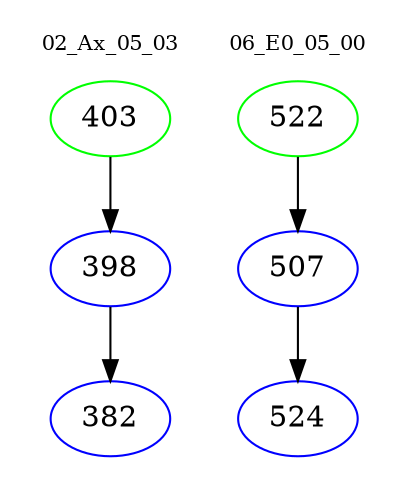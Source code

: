 digraph{
subgraph cluster_0 {
color = white
label = "02_Ax_05_03";
fontsize=10;
T0_403 [label="403", color="green"]
T0_403 -> T0_398 [color="black"]
T0_398 [label="398", color="blue"]
T0_398 -> T0_382 [color="black"]
T0_382 [label="382", color="blue"]
}
subgraph cluster_1 {
color = white
label = "06_E0_05_00";
fontsize=10;
T1_522 [label="522", color="green"]
T1_522 -> T1_507 [color="black"]
T1_507 [label="507", color="blue"]
T1_507 -> T1_524 [color="black"]
T1_524 [label="524", color="blue"]
}
}
